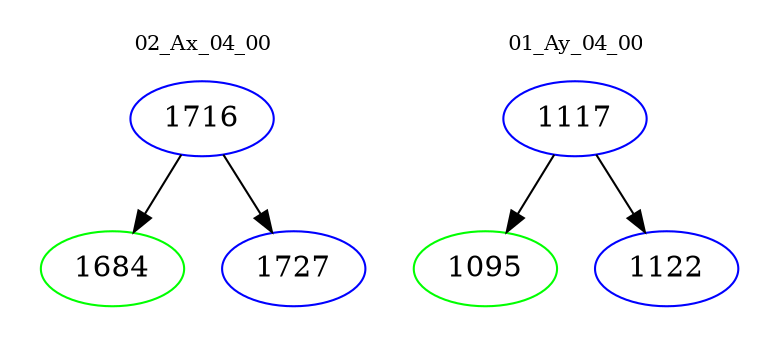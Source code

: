digraph{
subgraph cluster_0 {
color = white
label = "02_Ax_04_00";
fontsize=10;
T0_1716 [label="1716", color="blue"]
T0_1716 -> T0_1684 [color="black"]
T0_1684 [label="1684", color="green"]
T0_1716 -> T0_1727 [color="black"]
T0_1727 [label="1727", color="blue"]
}
subgraph cluster_1 {
color = white
label = "01_Ay_04_00";
fontsize=10;
T1_1117 [label="1117", color="blue"]
T1_1117 -> T1_1095 [color="black"]
T1_1095 [label="1095", color="green"]
T1_1117 -> T1_1122 [color="black"]
T1_1122 [label="1122", color="blue"]
}
}
